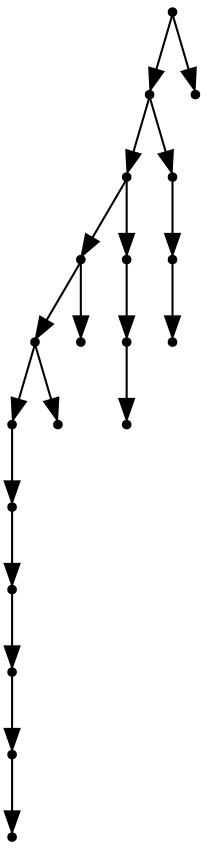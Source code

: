 digraph {
  19 [shape=point];
  17 [shape=point];
  13 [shape=point];
  9 [shape=point];
  7 [shape=point];
  5 [shape=point];
  4 [shape=point];
  3 [shape=point];
  2 [shape=point];
  1 [shape=point];
  0 [shape=point];
  6 [shape=point];
  8 [shape=point];
  12 [shape=point];
  11 [shape=point];
  10 [shape=point];
  16 [shape=point];
  15 [shape=point];
  14 [shape=point];
  18 [shape=point];
19 -> 17;
17 -> 13;
13 -> 9;
9 -> 7;
7 -> 5;
5 -> 4;
4 -> 3;
3 -> 2;
2 -> 1;
1 -> 0;
7 -> 6;
9 -> 8;
13 -> 12;
12 -> 11;
11 -> 10;
17 -> 16;
16 -> 15;
15 -> 14;
19 -> 18;
}
